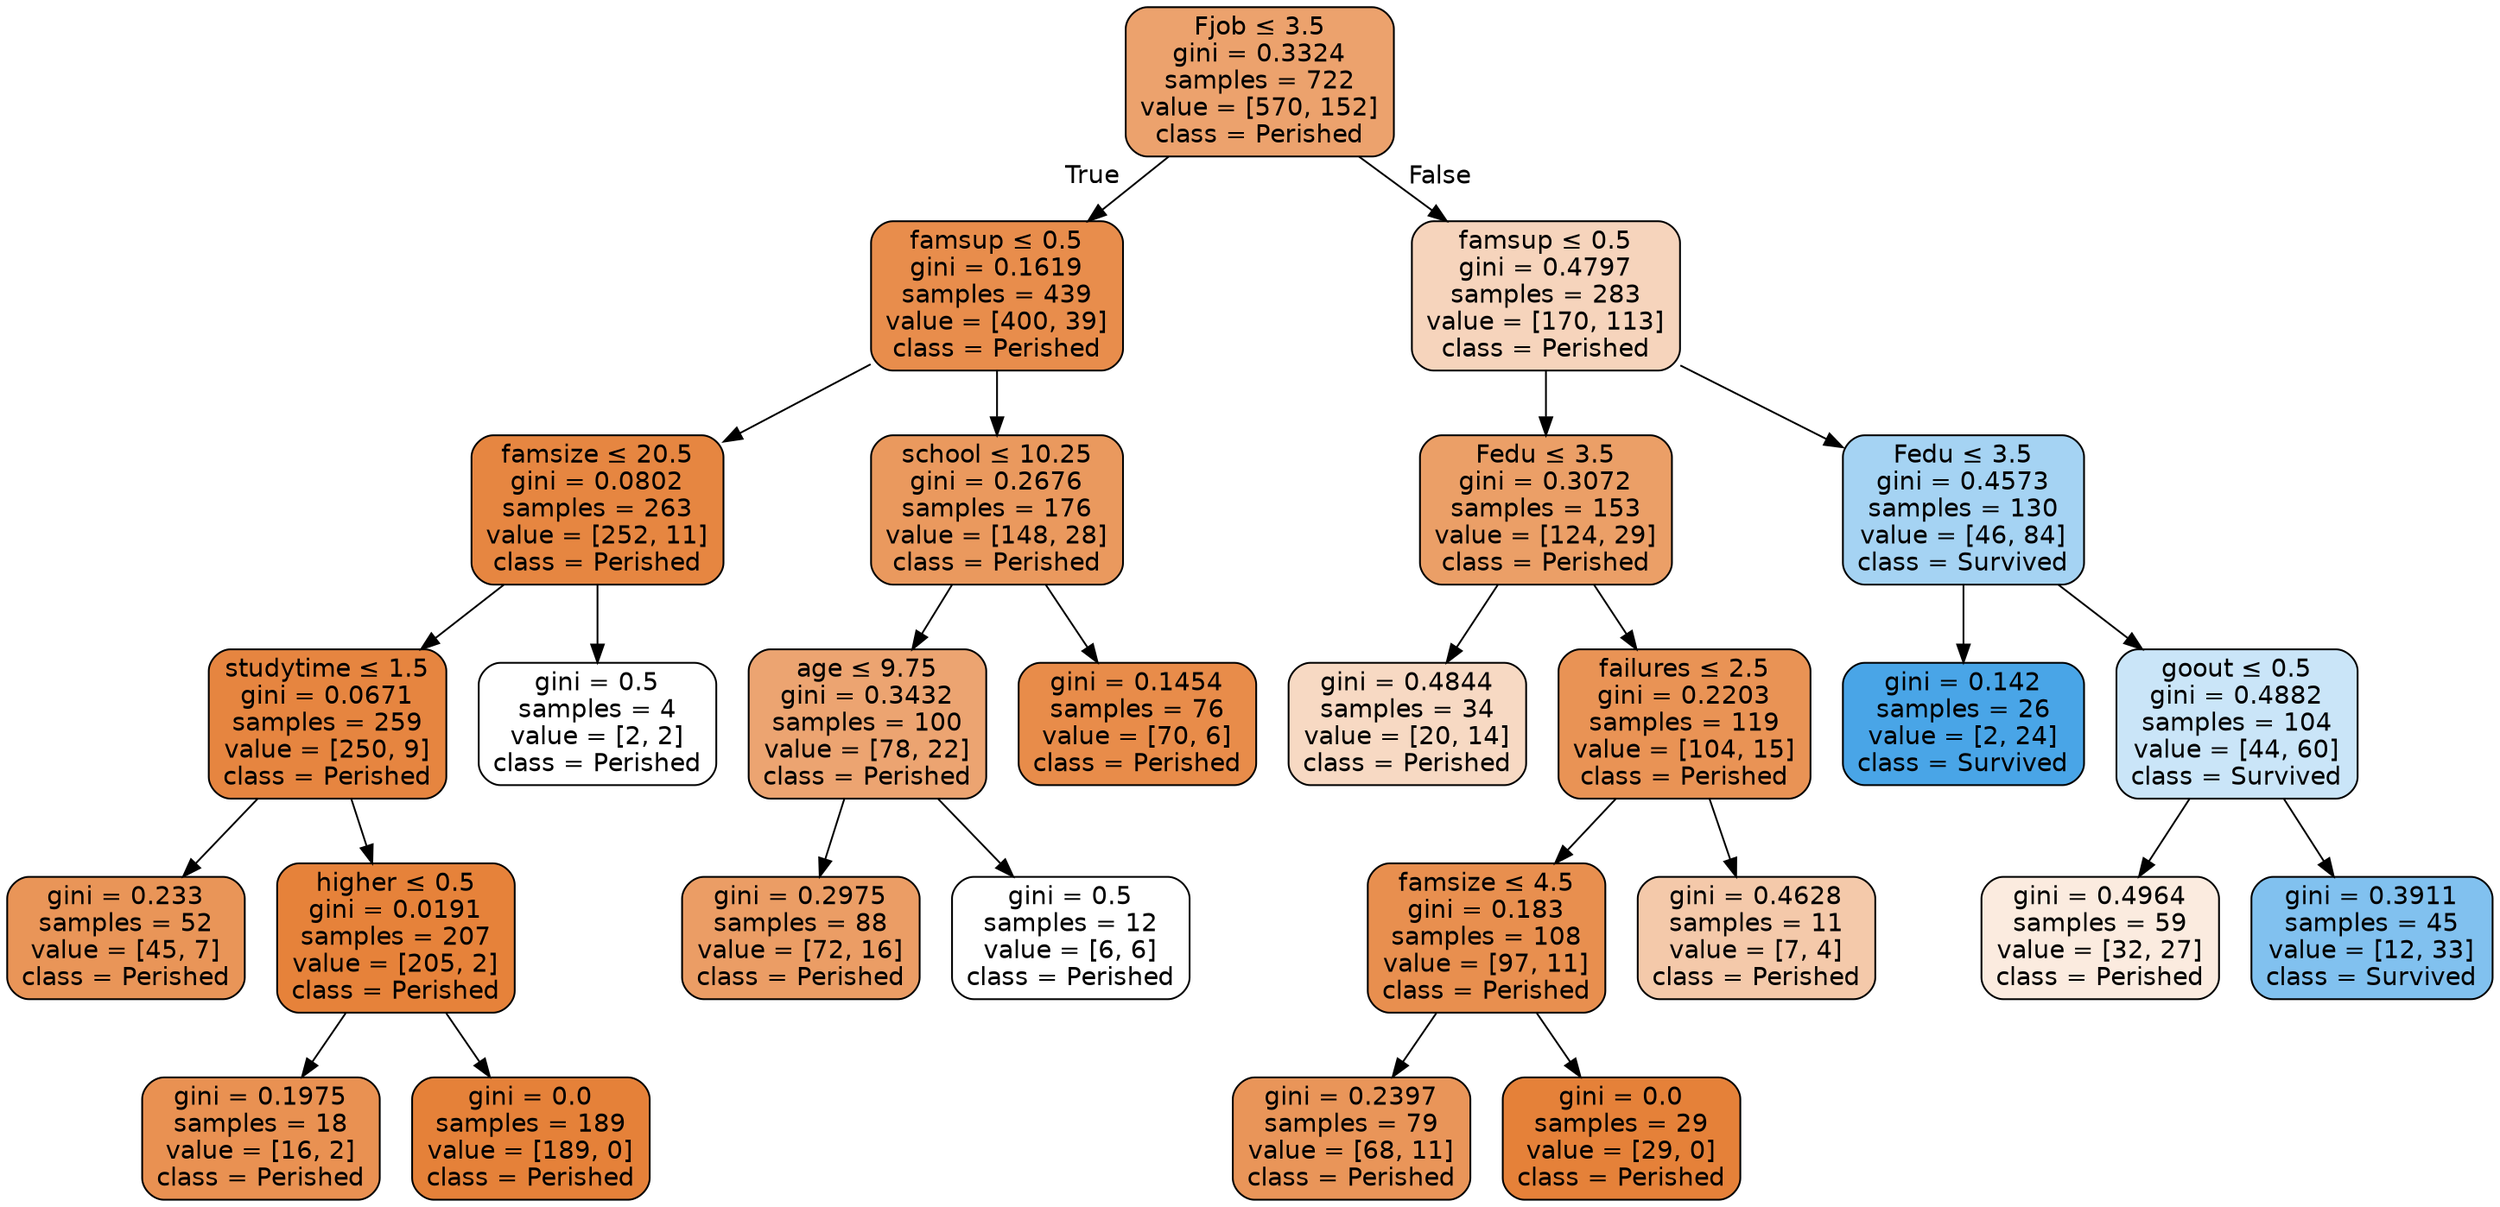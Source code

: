 digraph Tree {
node [shape=box, style="filled, rounded", color="black", fontname=helvetica] ;
edge [fontname=helvetica] ;
0 [label=<Fjob &le; 3.5<br/>gini = 0.3324<br/>samples = 722<br/>value = [570, 152]<br/>class = Perished>, fillcolor="#e58139bb"] ;
1 [label=<famsup &le; 0.5<br/>gini = 0.1619<br/>samples = 439<br/>value = [400, 39]<br/>class = Perished>, fillcolor="#e58139e6"] ;
0 -> 1 [labeldistance=2.5, labelangle=45, headlabel="True"] ;
2 [label=<famsize &le; 20.5<br/>gini = 0.0802<br/>samples = 263<br/>value = [252, 11]<br/>class = Perished>, fillcolor="#e58139f4"] ;
1 -> 2 ;
3 [label=<studytime &le; 1.5<br/>gini = 0.0671<br/>samples = 259<br/>value = [250, 9]<br/>class = Perished>, fillcolor="#e58139f6"] ;
2 -> 3 ;
4 [label=<gini = 0.233<br/>samples = 52<br/>value = [45, 7]<br/>class = Perished>, fillcolor="#e58139d7"] ;
3 -> 4 ;
5 [label=<higher &le; 0.5<br/>gini = 0.0191<br/>samples = 207<br/>value = [205, 2]<br/>class = Perished>, fillcolor="#e58139fd"] ;
3 -> 5 ;
6 [label=<gini = 0.1975<br/>samples = 18<br/>value = [16, 2]<br/>class = Perished>, fillcolor="#e58139df"] ;
5 -> 6 ;
7 [label=<gini = 0.0<br/>samples = 189<br/>value = [189, 0]<br/>class = Perished>, fillcolor="#e58139ff"] ;
5 -> 7 ;
8 [label=<gini = 0.5<br/>samples = 4<br/>value = [2, 2]<br/>class = Perished>, fillcolor="#e5813900"] ;
2 -> 8 ;
9 [label=<school &le; 10.25<br/>gini = 0.2676<br/>samples = 176<br/>value = [148, 28]<br/>class = Perished>, fillcolor="#e58139cf"] ;
1 -> 9 ;
10 [label=<age &le; 9.75<br/>gini = 0.3432<br/>samples = 100<br/>value = [78, 22]<br/>class = Perished>, fillcolor="#e58139b7"] ;
9 -> 10 ;
11 [label=<gini = 0.2975<br/>samples = 88<br/>value = [72, 16]<br/>class = Perished>, fillcolor="#e58139c6"] ;
10 -> 11 ;
12 [label=<gini = 0.5<br/>samples = 12<br/>value = [6, 6]<br/>class = Perished>, fillcolor="#e5813900"] ;
10 -> 12 ;
13 [label=<gini = 0.1454<br/>samples = 76<br/>value = [70, 6]<br/>class = Perished>, fillcolor="#e58139e9"] ;
9 -> 13 ;
14 [label=<famsup &le; 0.5<br/>gini = 0.4797<br/>samples = 283<br/>value = [170, 113]<br/>class = Perished>, fillcolor="#e5813956"] ;
0 -> 14 [labeldistance=2.5, labelangle=-45, headlabel="False"] ;
15 [label=<Fedu &le; 3.5<br/>gini = 0.3072<br/>samples = 153<br/>value = [124, 29]<br/>class = Perished>, fillcolor="#e58139c3"] ;
14 -> 15 ;
16 [label=<gini = 0.4844<br/>samples = 34<br/>value = [20, 14]<br/>class = Perished>, fillcolor="#e581394d"] ;
15 -> 16 ;
17 [label=<failures &le; 2.5<br/>gini = 0.2203<br/>samples = 119<br/>value = [104, 15]<br/>class = Perished>, fillcolor="#e58139da"] ;
15 -> 17 ;
18 [label=<famsize &le; 4.5<br/>gini = 0.183<br/>samples = 108<br/>value = [97, 11]<br/>class = Perished>, fillcolor="#e58139e2"] ;
17 -> 18 ;
19 [label=<gini = 0.2397<br/>samples = 79<br/>value = [68, 11]<br/>class = Perished>, fillcolor="#e58139d6"] ;
18 -> 19 ;
20 [label=<gini = 0.0<br/>samples = 29<br/>value = [29, 0]<br/>class = Perished>, fillcolor="#e58139ff"] ;
18 -> 20 ;
21 [label=<gini = 0.4628<br/>samples = 11<br/>value = [7, 4]<br/>class = Perished>, fillcolor="#e581396d"] ;
17 -> 21 ;
22 [label=<Fedu &le; 3.5<br/>gini = 0.4573<br/>samples = 130<br/>value = [46, 84]<br/>class = Survived>, fillcolor="#399de573"] ;
14 -> 22 ;
23 [label=<gini = 0.142<br/>samples = 26<br/>value = [2, 24]<br/>class = Survived>, fillcolor="#399de5ea"] ;
22 -> 23 ;
24 [label=<goout &le; 0.5<br/>gini = 0.4882<br/>samples = 104<br/>value = [44, 60]<br/>class = Survived>, fillcolor="#399de544"] ;
22 -> 24 ;
25 [label=<gini = 0.4964<br/>samples = 59<br/>value = [32, 27]<br/>class = Perished>, fillcolor="#e5813928"] ;
24 -> 25 ;
26 [label=<gini = 0.3911<br/>samples = 45<br/>value = [12, 33]<br/>class = Survived>, fillcolor="#399de5a2"] ;
24 -> 26 ;
}